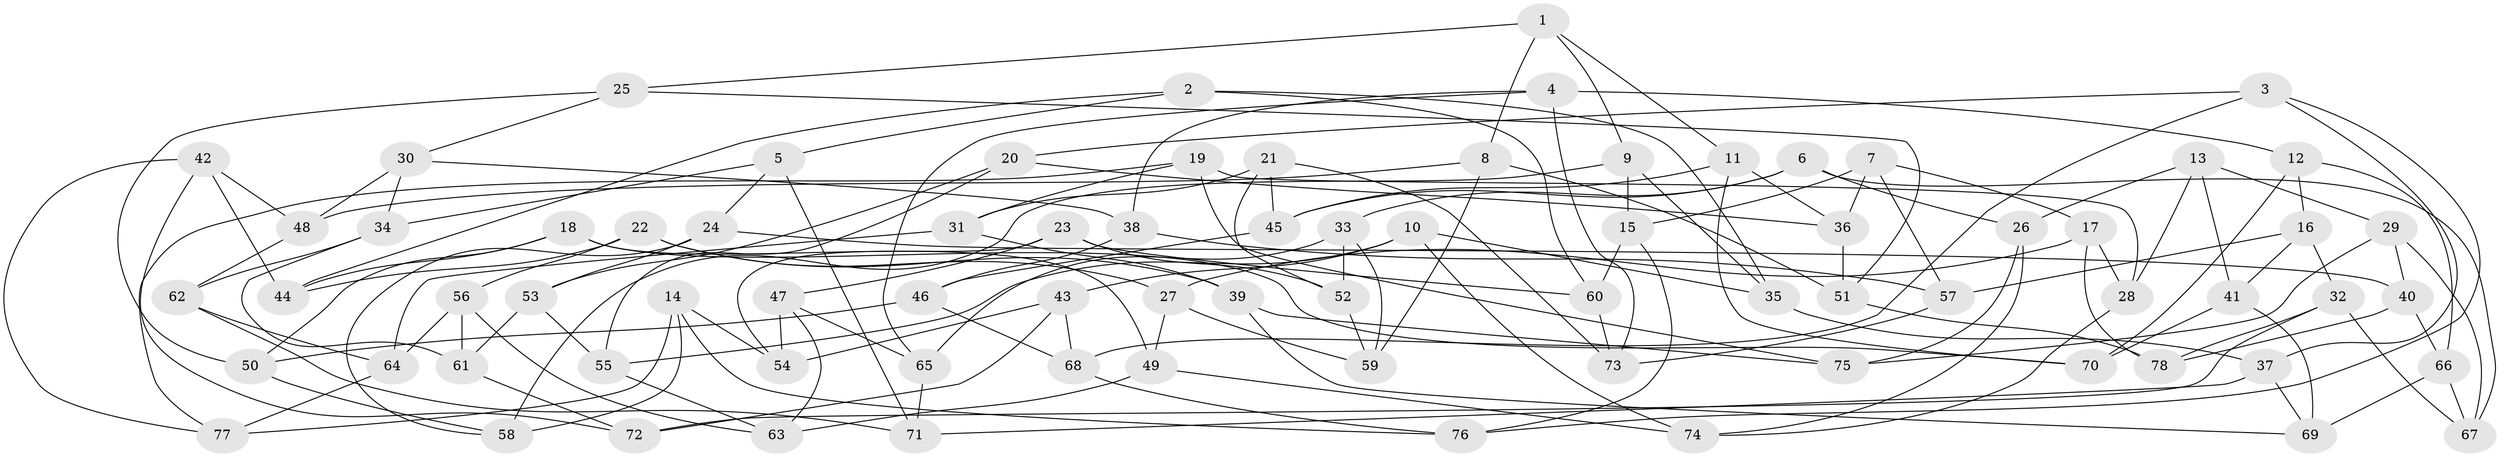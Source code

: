 // Generated by graph-tools (version 1.1) at 2025/16/03/09/25 04:16:26]
// undirected, 78 vertices, 156 edges
graph export_dot {
graph [start="1"]
  node [color=gray90,style=filled];
  1;
  2;
  3;
  4;
  5;
  6;
  7;
  8;
  9;
  10;
  11;
  12;
  13;
  14;
  15;
  16;
  17;
  18;
  19;
  20;
  21;
  22;
  23;
  24;
  25;
  26;
  27;
  28;
  29;
  30;
  31;
  32;
  33;
  34;
  35;
  36;
  37;
  38;
  39;
  40;
  41;
  42;
  43;
  44;
  45;
  46;
  47;
  48;
  49;
  50;
  51;
  52;
  53;
  54;
  55;
  56;
  57;
  58;
  59;
  60;
  61;
  62;
  63;
  64;
  65;
  66;
  67;
  68;
  69;
  70;
  71;
  72;
  73;
  74;
  75;
  76;
  77;
  78;
  1 -- 25;
  1 -- 11;
  1 -- 9;
  1 -- 8;
  2 -- 5;
  2 -- 35;
  2 -- 44;
  2 -- 60;
  3 -- 37;
  3 -- 68;
  3 -- 20;
  3 -- 76;
  4 -- 65;
  4 -- 73;
  4 -- 12;
  4 -- 38;
  5 -- 34;
  5 -- 71;
  5 -- 24;
  6 -- 33;
  6 -- 67;
  6 -- 45;
  6 -- 26;
  7 -- 57;
  7 -- 15;
  7 -- 36;
  7 -- 17;
  8 -- 59;
  8 -- 51;
  8 -- 48;
  9 -- 15;
  9 -- 35;
  9 -- 58;
  10 -- 43;
  10 -- 35;
  10 -- 74;
  10 -- 55;
  11 -- 70;
  11 -- 45;
  11 -- 36;
  12 -- 16;
  12 -- 70;
  12 -- 66;
  13 -- 28;
  13 -- 26;
  13 -- 41;
  13 -- 29;
  14 -- 54;
  14 -- 58;
  14 -- 76;
  14 -- 77;
  15 -- 60;
  15 -- 76;
  16 -- 32;
  16 -- 57;
  16 -- 41;
  17 -- 27;
  17 -- 78;
  17 -- 28;
  18 -- 44;
  18 -- 50;
  18 -- 49;
  18 -- 70;
  19 -- 28;
  19 -- 31;
  19 -- 77;
  19 -- 75;
  20 -- 55;
  20 -- 36;
  20 -- 53;
  21 -- 31;
  21 -- 73;
  21 -- 45;
  21 -- 52;
  22 -- 44;
  22 -- 56;
  22 -- 39;
  22 -- 27;
  23 -- 47;
  23 -- 52;
  23 -- 60;
  23 -- 54;
  24 -- 40;
  24 -- 53;
  24 -- 58;
  25 -- 51;
  25 -- 30;
  25 -- 50;
  26 -- 74;
  26 -- 75;
  27 -- 59;
  27 -- 49;
  28 -- 74;
  29 -- 75;
  29 -- 40;
  29 -- 67;
  30 -- 38;
  30 -- 34;
  30 -- 48;
  31 -- 39;
  31 -- 64;
  32 -- 72;
  32 -- 67;
  32 -- 78;
  33 -- 65;
  33 -- 59;
  33 -- 52;
  34 -- 62;
  34 -- 61;
  35 -- 37;
  36 -- 51;
  37 -- 69;
  37 -- 71;
  38 -- 46;
  38 -- 57;
  39 -- 69;
  39 -- 75;
  40 -- 78;
  40 -- 66;
  41 -- 70;
  41 -- 69;
  42 -- 48;
  42 -- 44;
  42 -- 72;
  42 -- 77;
  43 -- 72;
  43 -- 68;
  43 -- 54;
  45 -- 46;
  46 -- 68;
  46 -- 50;
  47 -- 65;
  47 -- 63;
  47 -- 54;
  48 -- 62;
  49 -- 63;
  49 -- 74;
  50 -- 58;
  51 -- 78;
  52 -- 59;
  53 -- 61;
  53 -- 55;
  55 -- 63;
  56 -- 64;
  56 -- 63;
  56 -- 61;
  57 -- 73;
  60 -- 73;
  61 -- 72;
  62 -- 71;
  62 -- 64;
  64 -- 77;
  65 -- 71;
  66 -- 67;
  66 -- 69;
  68 -- 76;
}

